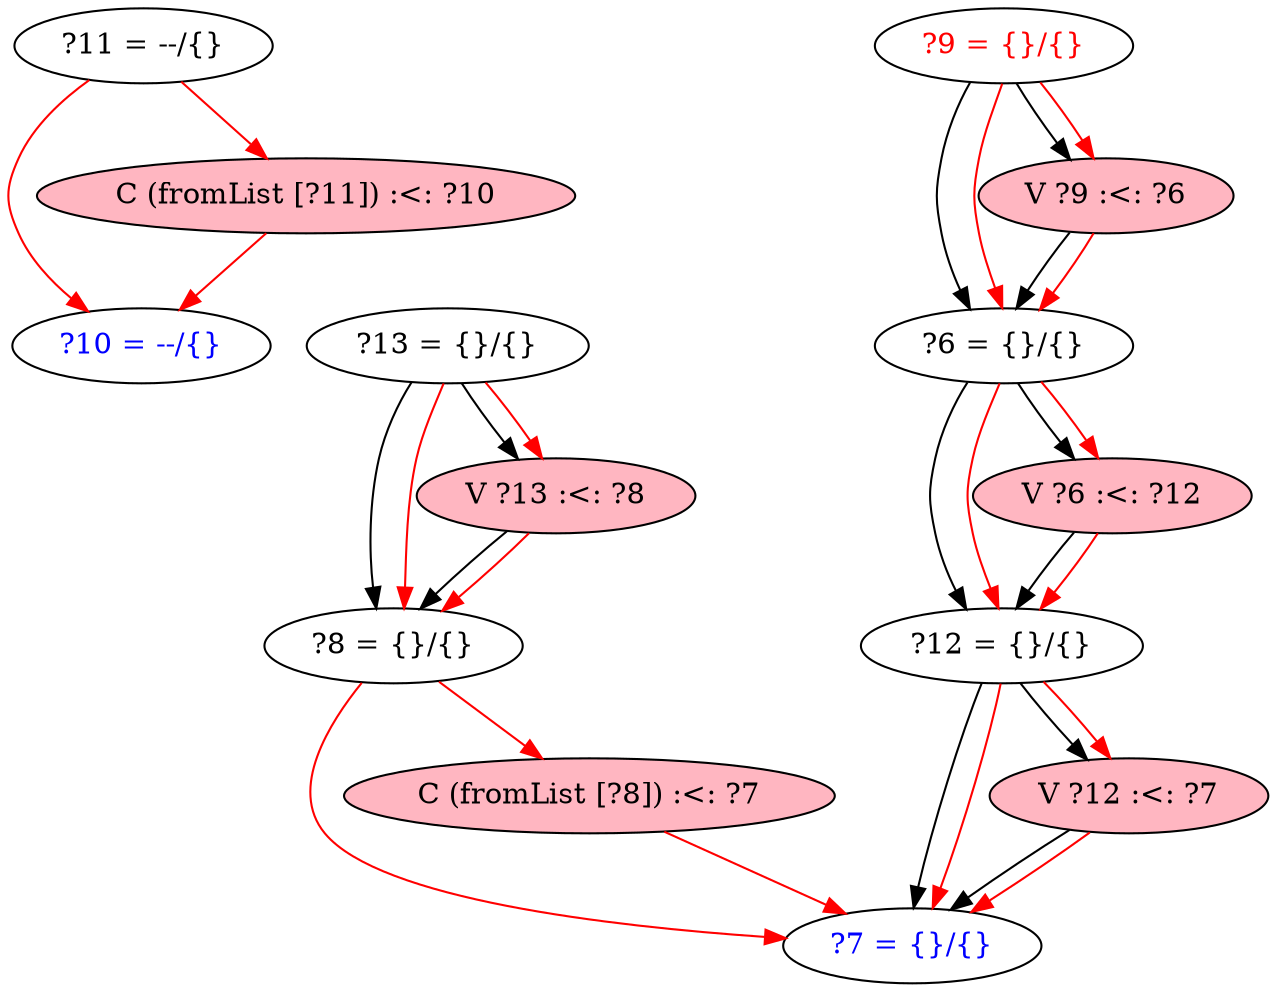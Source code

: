 digraph C {
 "?10 = --/{}" [fontcolor=blue];
 "?11 = --/{}" [fontcolor=black];
 "?12 = {}/{}" [fontcolor=black];
 "?13 = {}/{}" [fontcolor=black];
 "?6 = {}/{}" [fontcolor=black];
 "?7 = {}/{}" [fontcolor=blue];
 "?8 = {}/{}" [fontcolor=black];
 "?9 = {}/{}" [fontcolor=red];
 "?12 = {}/{}" -> "?7 = {}/{}";
 "?13 = {}/{}" -> "?8 = {}/{}";
 "?6 = {}/{}" -> "?12 = {}/{}";
 "?9 = {}/{}" -> "?6 = {}/{}";
 "?12 = {}/{}" -> "?7 = {}/{}" [color=red];
 "?13 = {}/{}" -> "?8 = {}/{}" [color=red];
 "?6 = {}/{}" -> "?12 = {}/{}" [color=red];
 "?9 = {}/{}" -> "?6 = {}/{}" [color=red];
 "?11 = --/{}" -> "?10 = --/{}" [color=red];
 "?8 = {}/{}" -> "?7 = {}/{}" [color=red];
 "V ?12 :<: ?7" [style=filled];
 "V ?13 :<: ?8" [style=filled];
 "V ?6 :<: ?12" [style=filled];
 "V ?9 :<: ?6" [style=filled];
 "V ?12 :<: ?7" [style=filled,fillcolor=lightpink];
 "V ?13 :<: ?8" [style=filled,fillcolor=lightpink];
 "V ?6 :<: ?12" [style=filled,fillcolor=lightpink];
 "V ?9 :<: ?6" [style=filled,fillcolor=lightpink];
 "C (fromList [?11]) :<: ?10" [style=filled,fillcolor=lightpink];
 "C (fromList [?8]) :<: ?7" [style=filled,fillcolor=lightpink];
 "?12 = {}/{}" -> "V ?12 :<: ?7";
 "?13 = {}/{}" -> "V ?13 :<: ?8";
 "?6 = {}/{}" -> "V ?6 :<: ?12";
 "?9 = {}/{}" -> "V ?9 :<: ?6";
 "?12 = {}/{}" -> "V ?12 :<: ?7"[color=red];
 "?13 = {}/{}" -> "V ?13 :<: ?8"[color=red];
 "?6 = {}/{}" -> "V ?6 :<: ?12"[color=red];
 "?9 = {}/{}" -> "V ?9 :<: ?6"[color=red];
 "?11 = --/{}" -> "C (fromList [?11]) :<: ?10"[color=red];
 "?8 = {}/{}" -> "C (fromList [?8]) :<: ?7"[color=red];
 "V ?12 :<: ?7" -> "?7 = {}/{}";
 "V ?13 :<: ?8" -> "?8 = {}/{}";
 "V ?6 :<: ?12" -> "?12 = {}/{}";
 "V ?9 :<: ?6" -> "?6 = {}/{}";
 "V ?12 :<: ?7" -> "?7 = {}/{}"[color=red];
 "V ?13 :<: ?8" -> "?8 = {}/{}"[color=red];
 "V ?6 :<: ?12" -> "?12 = {}/{}"[color=red];
 "V ?9 :<: ?6" -> "?6 = {}/{}"[color=red];
 "C (fromList [?11]) :<: ?10" -> "?10 = --/{}"[color=red];
 "C (fromList [?8]) :<: ?7" -> "?7 = {}/{}"[color=red];
}
